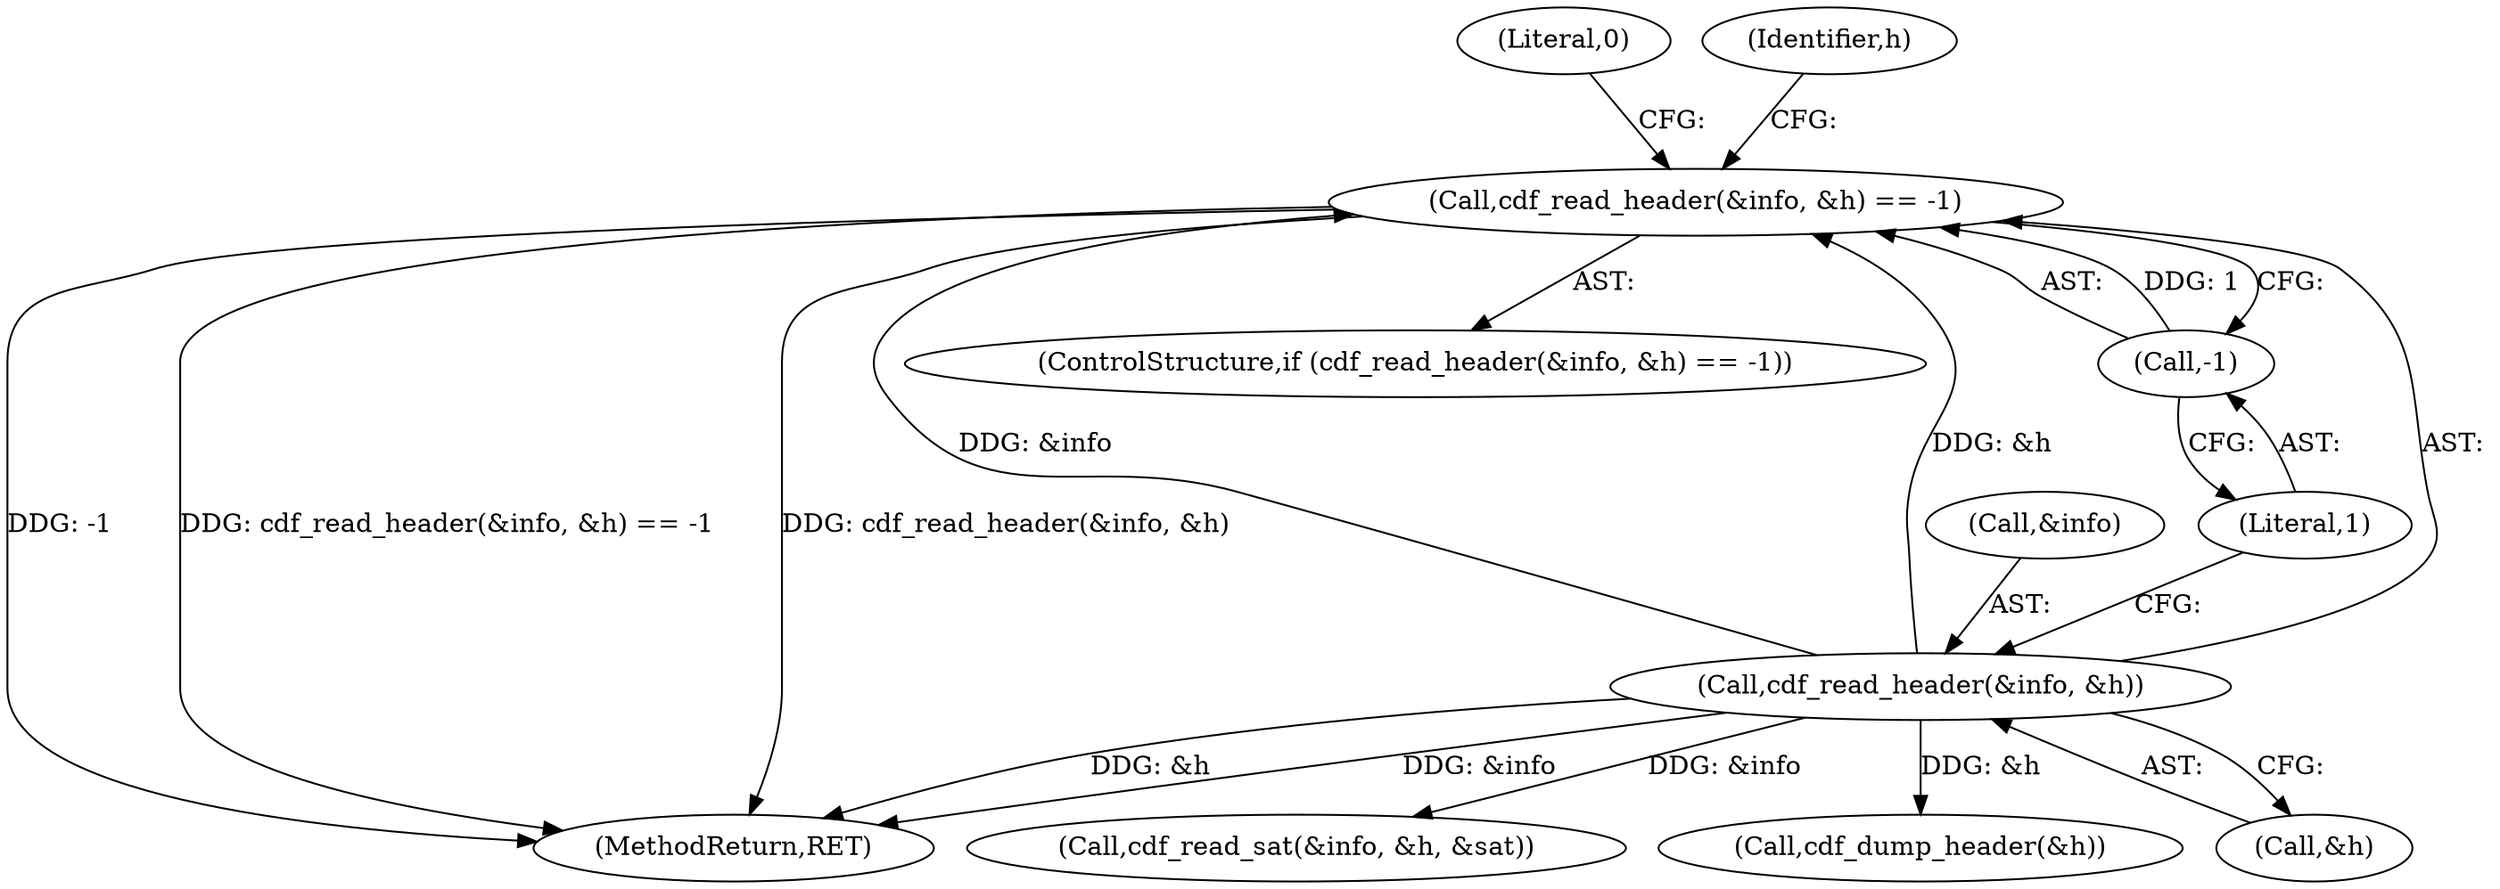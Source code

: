 digraph "0_file_6d209c1c489457397a5763bca4b28e43aac90391_2@API" {
"1000146" [label="(Call,cdf_read_header(&info, &h) == -1)"];
"1000147" [label="(Call,cdf_read_header(&info, &h))"];
"1000152" [label="(Call,-1)"];
"1000155" [label="(Literal,0)"];
"1000156" [label="(Call,cdf_dump_header(&h))"];
"1000148" [label="(Call,&info)"];
"1000158" [label="(Identifier,h)"];
"1000153" [label="(Literal,1)"];
"1000150" [label="(Call,&h)"];
"1000147" [label="(Call,cdf_read_header(&info, &h))"];
"1000152" [label="(Call,-1)"];
"1000544" [label="(MethodReturn,RET)"];
"1000163" [label="(Call,cdf_read_sat(&info, &h, &sat))"];
"1000145" [label="(ControlStructure,if (cdf_read_header(&info, &h) == -1))"];
"1000146" [label="(Call,cdf_read_header(&info, &h) == -1)"];
"1000146" -> "1000145"  [label="AST: "];
"1000146" -> "1000152"  [label="CFG: "];
"1000147" -> "1000146"  [label="AST: "];
"1000152" -> "1000146"  [label="AST: "];
"1000155" -> "1000146"  [label="CFG: "];
"1000158" -> "1000146"  [label="CFG: "];
"1000146" -> "1000544"  [label="DDG: -1"];
"1000146" -> "1000544"  [label="DDG: cdf_read_header(&info, &h) == -1"];
"1000146" -> "1000544"  [label="DDG: cdf_read_header(&info, &h)"];
"1000147" -> "1000146"  [label="DDG: &info"];
"1000147" -> "1000146"  [label="DDG: &h"];
"1000152" -> "1000146"  [label="DDG: 1"];
"1000147" -> "1000150"  [label="CFG: "];
"1000148" -> "1000147"  [label="AST: "];
"1000150" -> "1000147"  [label="AST: "];
"1000153" -> "1000147"  [label="CFG: "];
"1000147" -> "1000544"  [label="DDG: &info"];
"1000147" -> "1000544"  [label="DDG: &h"];
"1000147" -> "1000156"  [label="DDG: &h"];
"1000147" -> "1000163"  [label="DDG: &info"];
"1000152" -> "1000153"  [label="CFG: "];
"1000153" -> "1000152"  [label="AST: "];
}
